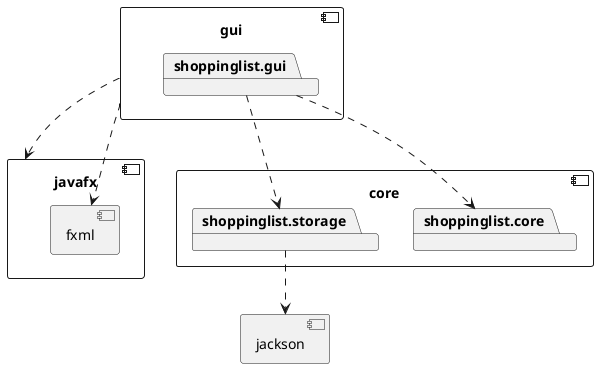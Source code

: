 @startuml

component core {
	package shoppinglist.core
	package shoppinglist.storage
}

component gui {
	package shoppinglist.gui
}

component javafx {
	component fxml {
	}
}

component jackson{
}

shoppinglist.gui ..> shoppinglist.core
shoppinglist.gui ..> shoppinglist.storage
gui ..> javafx
gui ..> fxml
shoppinglist.storage ..> jackson

@enduml
